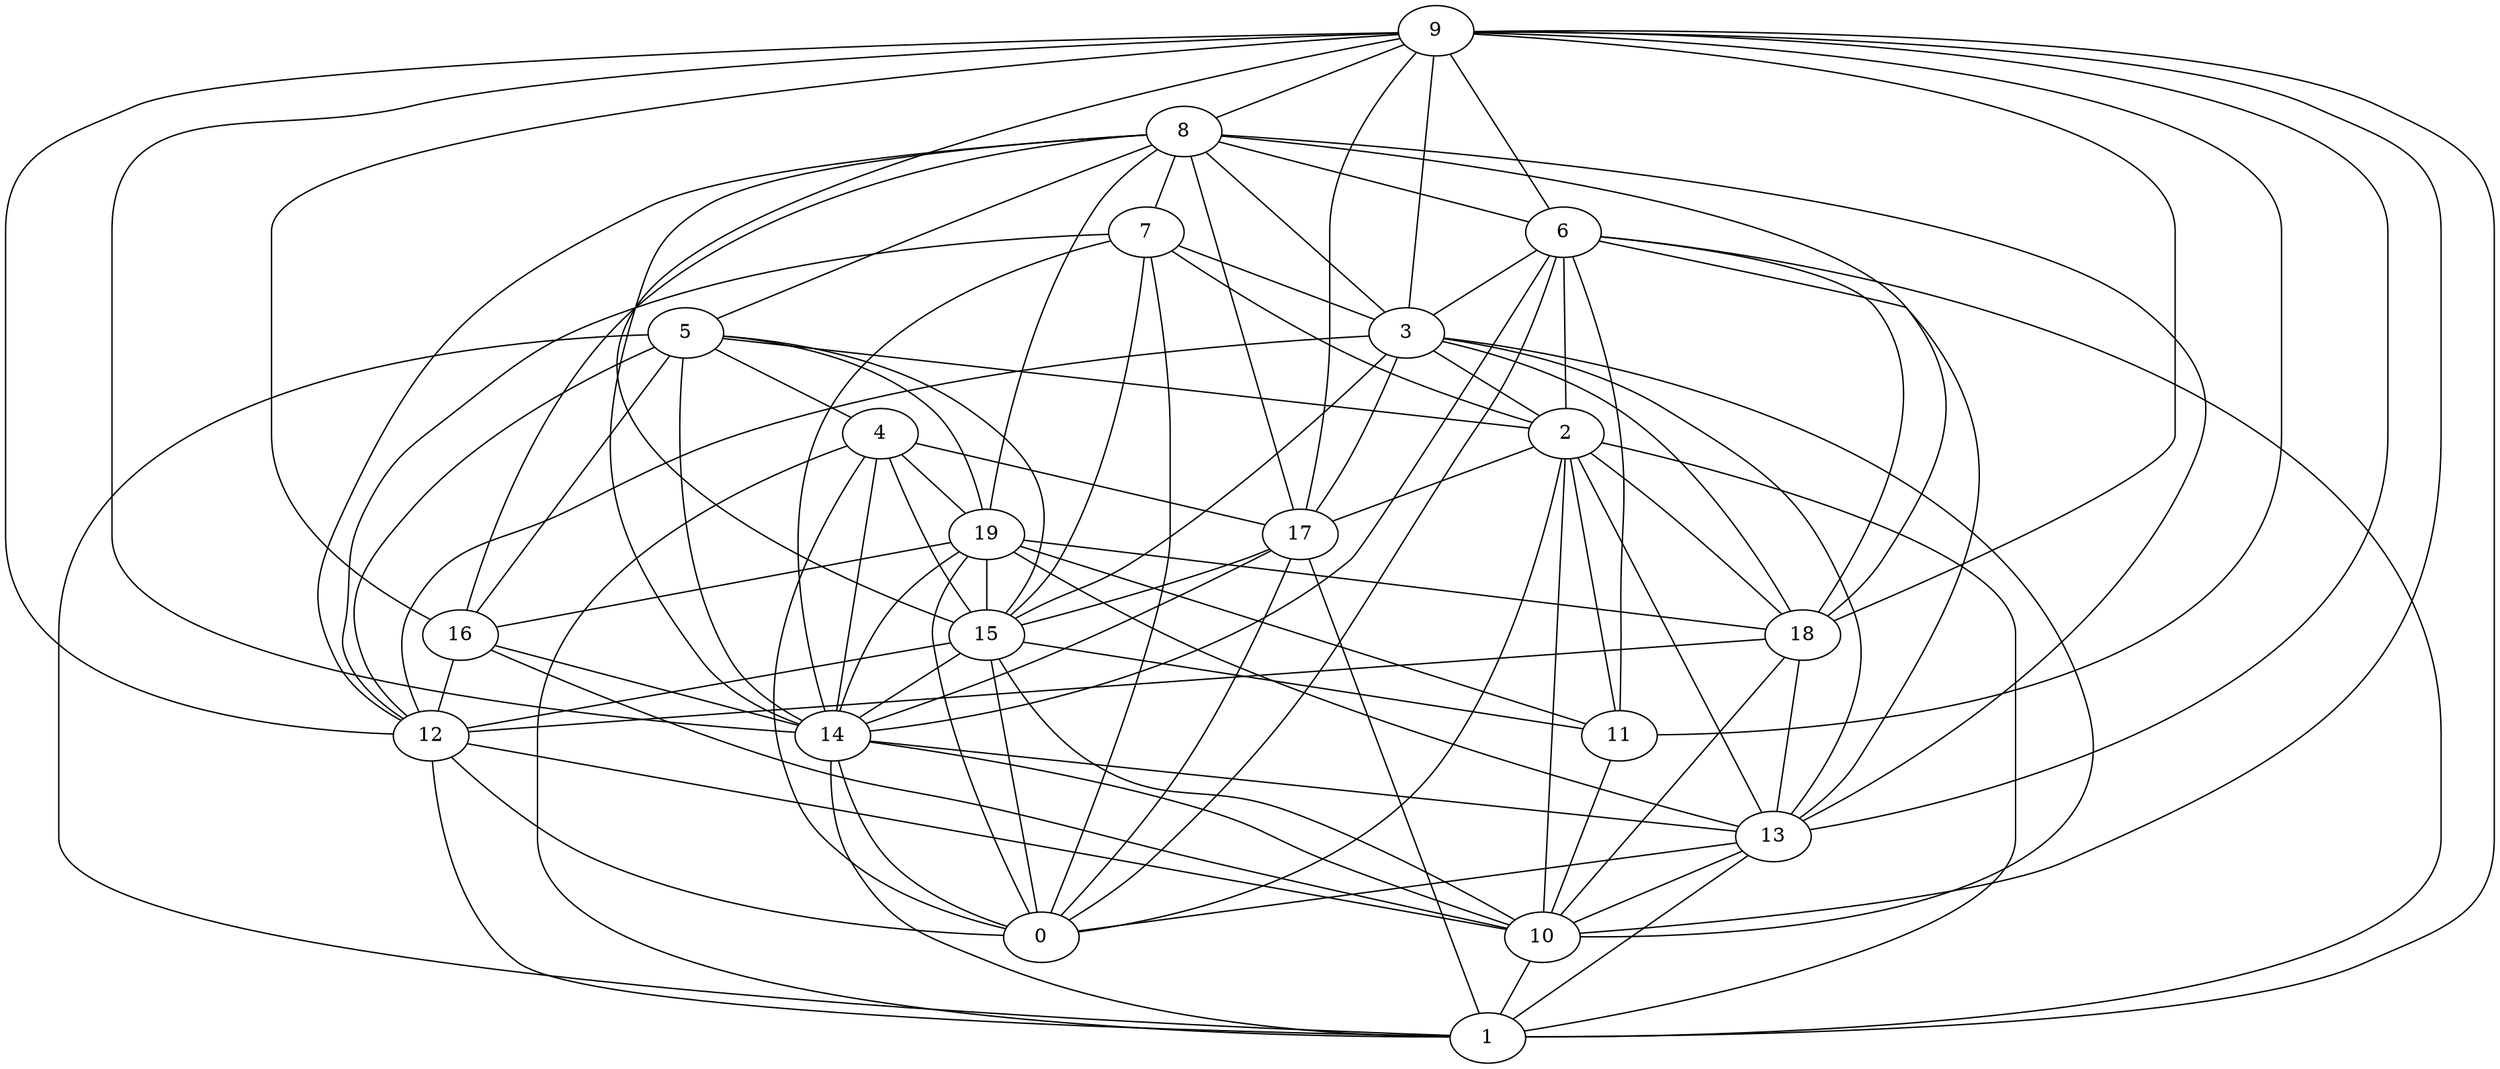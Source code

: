 digraph GG_graph {

subgraph G_graph {
edge [color = black]
"4" -> "1" [dir = none]
"4" -> "15" [dir = none]
"4" -> "0" [dir = none]
"5" -> "15" [dir = none]
"5" -> "16" [dir = none]
"2" -> "13" [dir = none]
"2" -> "0" [dir = none]
"2" -> "1" [dir = none]
"2" -> "18" [dir = none]
"2" -> "17" [dir = none]
"8" -> "7" [dir = none]
"8" -> "13" [dir = none]
"8" -> "16" [dir = none]
"3" -> "10" [dir = none]
"3" -> "2" [dir = none]
"9" -> "15" [dir = none]
"9" -> "10" [dir = none]
"9" -> "16" [dir = none]
"9" -> "1" [dir = none]
"9" -> "6" [dir = none]
"6" -> "14" [dir = none]
"19" -> "16" [dir = none]
"19" -> "11" [dir = none]
"19" -> "14" [dir = none]
"19" -> "15" [dir = none]
"19" -> "18" [dir = none]
"12" -> "10" [dir = none]
"17" -> "15" [dir = none]
"7" -> "14" [dir = none]
"7" -> "12" [dir = none]
"15" -> "0" [dir = none]
"15" -> "10" [dir = none]
"15" -> "14" [dir = none]
"18" -> "10" [dir = none]
"11" -> "10" [dir = none]
"14" -> "10" [dir = none]
"14" -> "0" [dir = none]
"14" -> "13" [dir = none]
"15" -> "11" [dir = none]
"7" -> "3" [dir = none]
"18" -> "12" [dir = none]
"17" -> "0" [dir = none]
"8" -> "14" [dir = none]
"3" -> "15" [dir = none]
"19" -> "0" [dir = none]
"15" -> "12" [dir = none]
"13" -> "10" [dir = none]
"8" -> "18" [dir = none]
"5" -> "12" [dir = none]
"7" -> "15" [dir = none]
"6" -> "3" [dir = none]
"3" -> "17" [dir = none]
"6" -> "13" [dir = none]
"8" -> "17" [dir = none]
"4" -> "19" [dir = none]
"3" -> "18" [dir = none]
"3" -> "12" [dir = none]
"13" -> "0" [dir = none]
"8" -> "3" [dir = none]
"5" -> "14" [dir = none]
"18" -> "13" [dir = none]
"4" -> "14" [dir = none]
"5" -> "4" [dir = none]
"6" -> "18" [dir = none]
"8" -> "19" [dir = none]
"19" -> "13" [dir = none]
"2" -> "11" [dir = none]
"7" -> "0" [dir = none]
"12" -> "1" [dir = none]
"9" -> "8" [dir = none]
"9" -> "14" [dir = none]
"6" -> "11" [dir = none]
"16" -> "10" [dir = none]
"5" -> "1" [dir = none]
"8" -> "6" [dir = none]
"6" -> "2" [dir = none]
"17" -> "14" [dir = none]
"4" -> "17" [dir = none]
"14" -> "1" [dir = none]
"16" -> "12" [dir = none]
"9" -> "3" [dir = none]
"9" -> "12" [dir = none]
"9" -> "13" [dir = none]
"5" -> "2" [dir = none]
"10" -> "1" [dir = none]
"7" -> "2" [dir = none]
"9" -> "18" [dir = none]
"5" -> "19" [dir = none]
"9" -> "11" [dir = none]
"16" -> "14" [dir = none]
"6" -> "0" [dir = none]
"2" -> "10" [dir = none]
"9" -> "17" [dir = none]
"8" -> "12" [dir = none]
"8" -> "5" [dir = none]
"17" -> "1" [dir = none]
"3" -> "13" [dir = none]
"12" -> "0" [dir = none]
"13" -> "1" [dir = none]
"6" -> "1" [dir = none]
}

}
